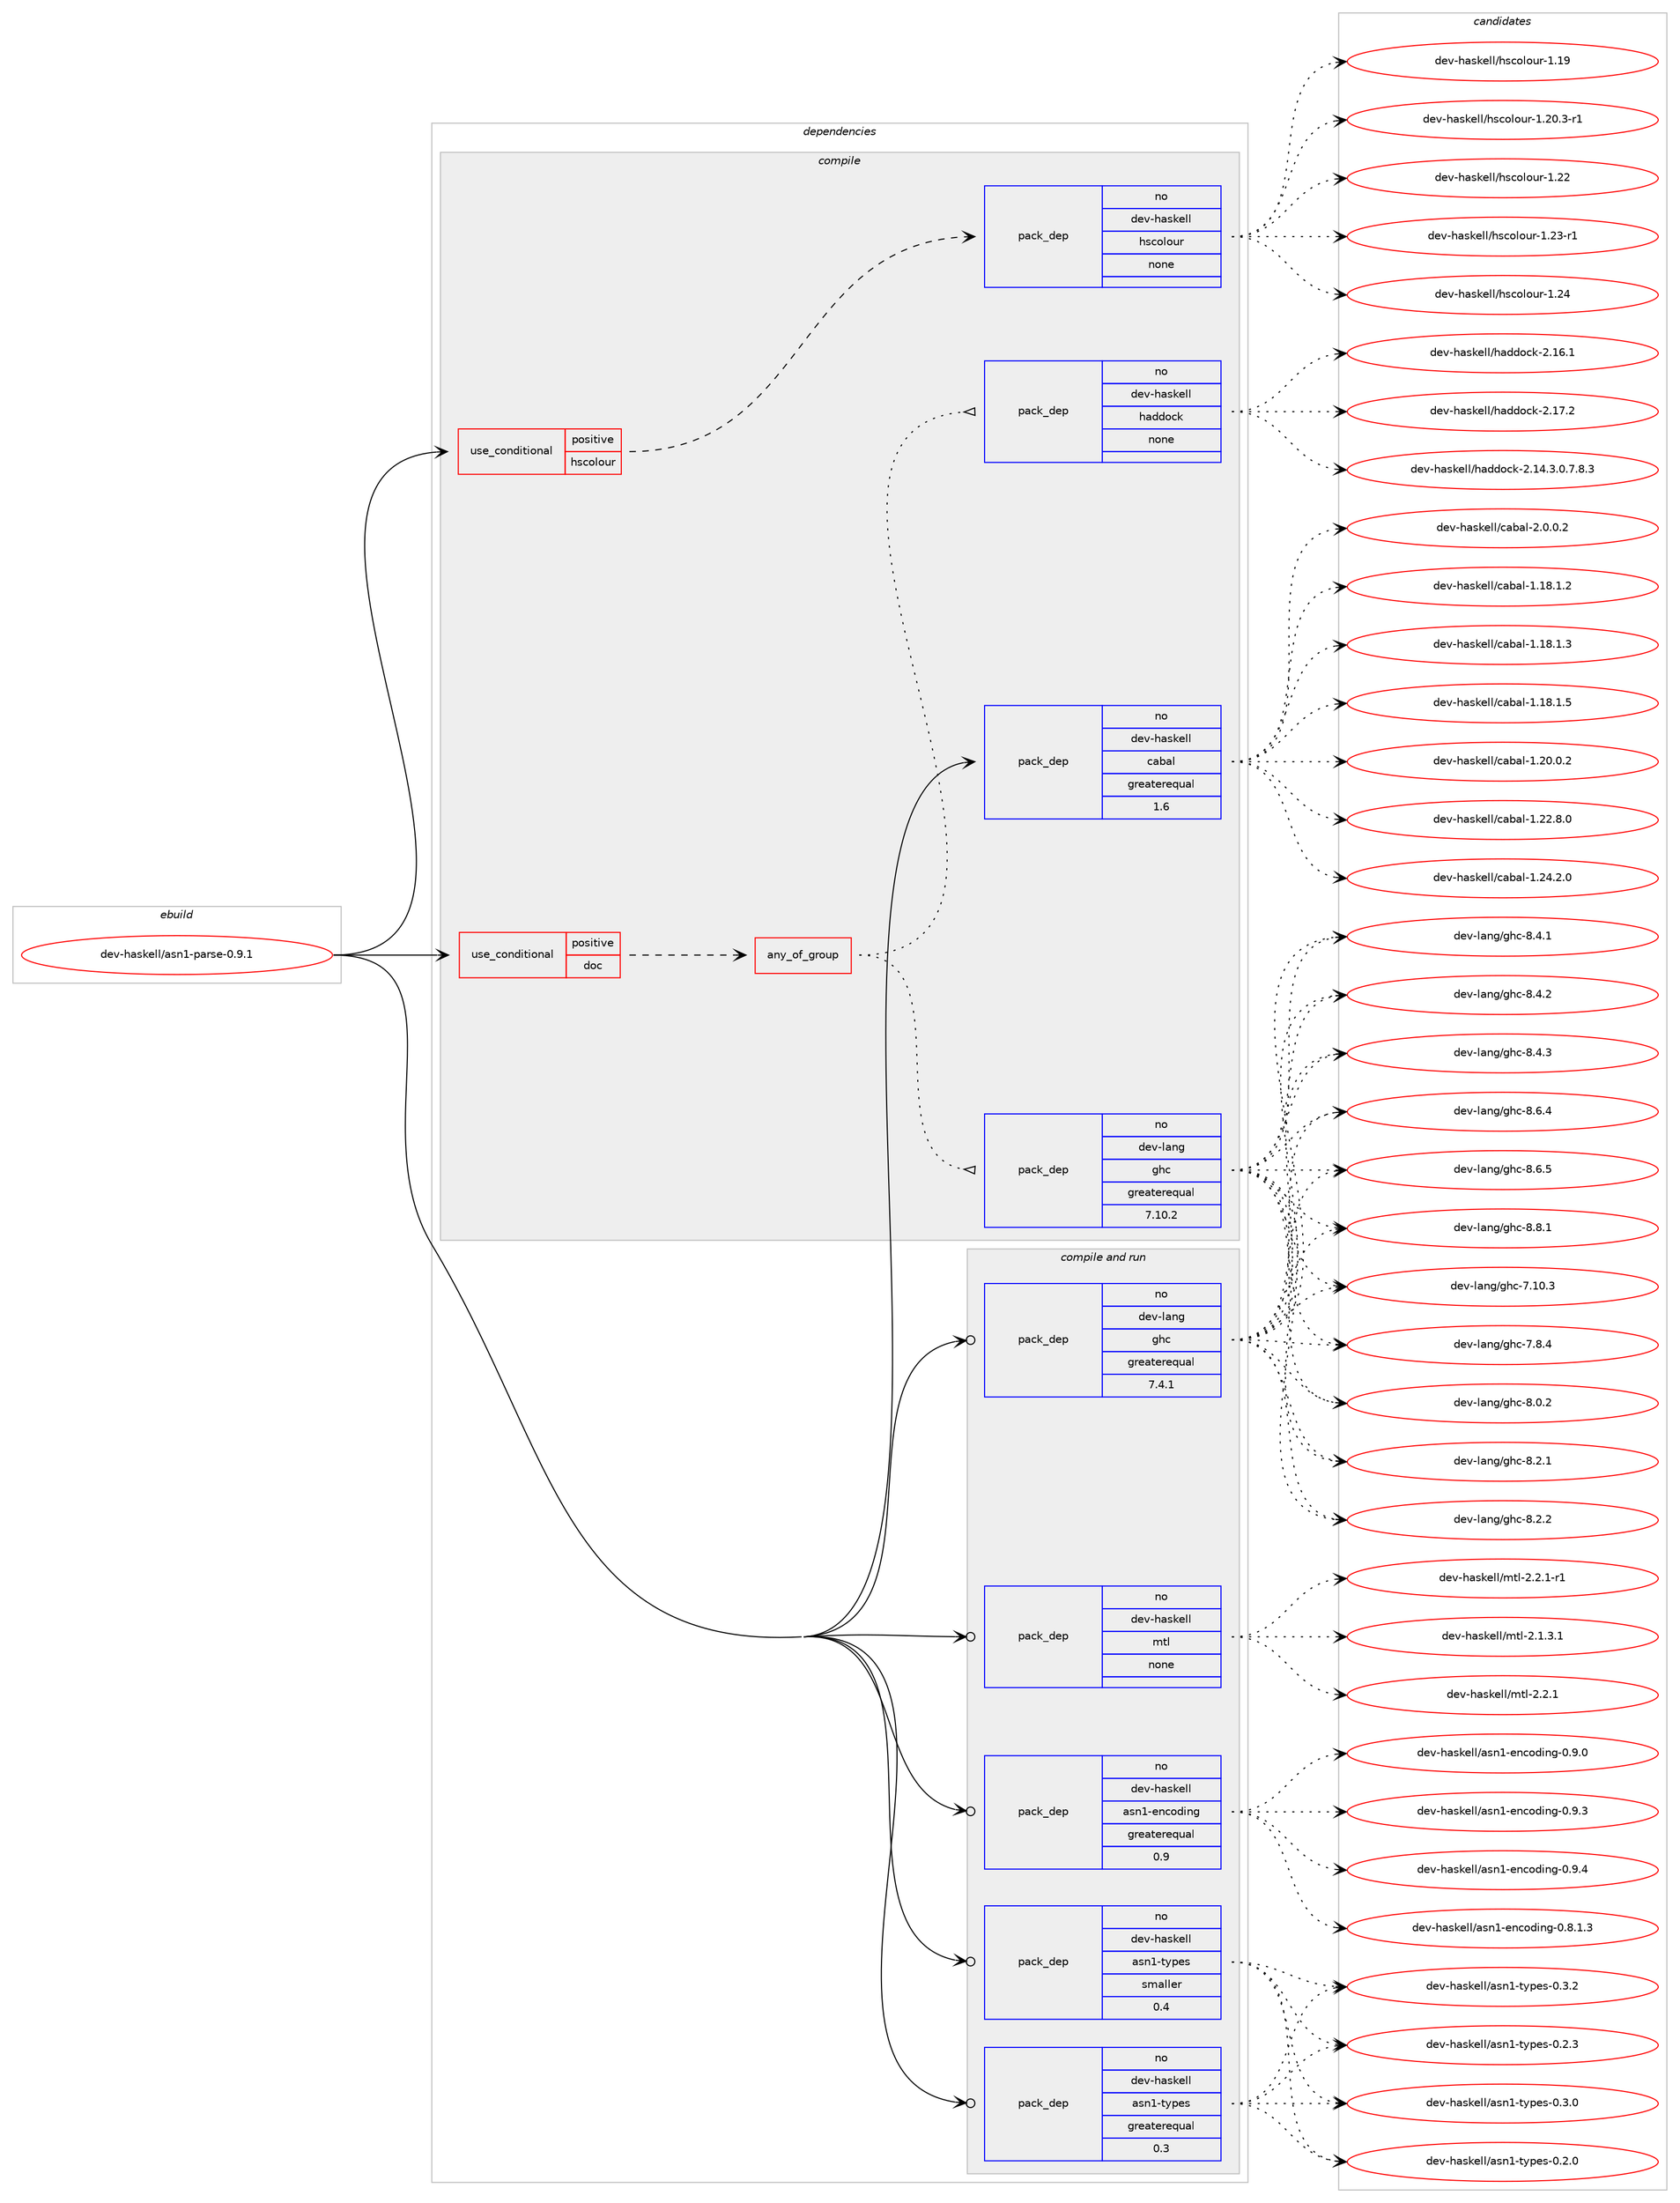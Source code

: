 digraph prolog {

# *************
# Graph options
# *************

newrank=true;
concentrate=true;
compound=true;
graph [rankdir=LR,fontname=Helvetica,fontsize=10,ranksep=1.5];#, ranksep=2.5, nodesep=0.2];
edge  [arrowhead=vee];
node  [fontname=Helvetica,fontsize=10];

# **********
# The ebuild
# **********

subgraph cluster_leftcol {
color=gray;
rank=same;
label=<<i>ebuild</i>>;
id [label="dev-haskell/asn1-parse-0.9.1", color=red, width=4, href="../dev-haskell/asn1-parse-0.9.1.svg"];
}

# ****************
# The dependencies
# ****************

subgraph cluster_midcol {
color=gray;
label=<<i>dependencies</i>>;
subgraph cluster_compile {
fillcolor="#eeeeee";
style=filled;
label=<<i>compile</i>>;
subgraph cond124731 {
dependency526309 [label=<<TABLE BORDER="0" CELLBORDER="1" CELLSPACING="0" CELLPADDING="4"><TR><TD ROWSPAN="3" CELLPADDING="10">use_conditional</TD></TR><TR><TD>positive</TD></TR><TR><TD>doc</TD></TR></TABLE>>, shape=none, color=red];
subgraph any9479 {
dependency526310 [label=<<TABLE BORDER="0" CELLBORDER="1" CELLSPACING="0" CELLPADDING="4"><TR><TD CELLPADDING="10">any_of_group</TD></TR></TABLE>>, shape=none, color=red];subgraph pack391742 {
dependency526311 [label=<<TABLE BORDER="0" CELLBORDER="1" CELLSPACING="0" CELLPADDING="4" WIDTH="220"><TR><TD ROWSPAN="6" CELLPADDING="30">pack_dep</TD></TR><TR><TD WIDTH="110">no</TD></TR><TR><TD>dev-haskell</TD></TR><TR><TD>haddock</TD></TR><TR><TD>none</TD></TR><TR><TD></TD></TR></TABLE>>, shape=none, color=blue];
}
dependency526310:e -> dependency526311:w [weight=20,style="dotted",arrowhead="oinv"];
subgraph pack391743 {
dependency526312 [label=<<TABLE BORDER="0" CELLBORDER="1" CELLSPACING="0" CELLPADDING="4" WIDTH="220"><TR><TD ROWSPAN="6" CELLPADDING="30">pack_dep</TD></TR><TR><TD WIDTH="110">no</TD></TR><TR><TD>dev-lang</TD></TR><TR><TD>ghc</TD></TR><TR><TD>greaterequal</TD></TR><TR><TD>7.10.2</TD></TR></TABLE>>, shape=none, color=blue];
}
dependency526310:e -> dependency526312:w [weight=20,style="dotted",arrowhead="oinv"];
}
dependency526309:e -> dependency526310:w [weight=20,style="dashed",arrowhead="vee"];
}
id:e -> dependency526309:w [weight=20,style="solid",arrowhead="vee"];
subgraph cond124732 {
dependency526313 [label=<<TABLE BORDER="0" CELLBORDER="1" CELLSPACING="0" CELLPADDING="4"><TR><TD ROWSPAN="3" CELLPADDING="10">use_conditional</TD></TR><TR><TD>positive</TD></TR><TR><TD>hscolour</TD></TR></TABLE>>, shape=none, color=red];
subgraph pack391744 {
dependency526314 [label=<<TABLE BORDER="0" CELLBORDER="1" CELLSPACING="0" CELLPADDING="4" WIDTH="220"><TR><TD ROWSPAN="6" CELLPADDING="30">pack_dep</TD></TR><TR><TD WIDTH="110">no</TD></TR><TR><TD>dev-haskell</TD></TR><TR><TD>hscolour</TD></TR><TR><TD>none</TD></TR><TR><TD></TD></TR></TABLE>>, shape=none, color=blue];
}
dependency526313:e -> dependency526314:w [weight=20,style="dashed",arrowhead="vee"];
}
id:e -> dependency526313:w [weight=20,style="solid",arrowhead="vee"];
subgraph pack391745 {
dependency526315 [label=<<TABLE BORDER="0" CELLBORDER="1" CELLSPACING="0" CELLPADDING="4" WIDTH="220"><TR><TD ROWSPAN="6" CELLPADDING="30">pack_dep</TD></TR><TR><TD WIDTH="110">no</TD></TR><TR><TD>dev-haskell</TD></TR><TR><TD>cabal</TD></TR><TR><TD>greaterequal</TD></TR><TR><TD>1.6</TD></TR></TABLE>>, shape=none, color=blue];
}
id:e -> dependency526315:w [weight=20,style="solid",arrowhead="vee"];
}
subgraph cluster_compileandrun {
fillcolor="#eeeeee";
style=filled;
label=<<i>compile and run</i>>;
subgraph pack391746 {
dependency526316 [label=<<TABLE BORDER="0" CELLBORDER="1" CELLSPACING="0" CELLPADDING="4" WIDTH="220"><TR><TD ROWSPAN="6" CELLPADDING="30">pack_dep</TD></TR><TR><TD WIDTH="110">no</TD></TR><TR><TD>dev-haskell</TD></TR><TR><TD>asn1-encoding</TD></TR><TR><TD>greaterequal</TD></TR><TR><TD>0.9</TD></TR></TABLE>>, shape=none, color=blue];
}
id:e -> dependency526316:w [weight=20,style="solid",arrowhead="odotvee"];
subgraph pack391747 {
dependency526317 [label=<<TABLE BORDER="0" CELLBORDER="1" CELLSPACING="0" CELLPADDING="4" WIDTH="220"><TR><TD ROWSPAN="6" CELLPADDING="30">pack_dep</TD></TR><TR><TD WIDTH="110">no</TD></TR><TR><TD>dev-haskell</TD></TR><TR><TD>asn1-types</TD></TR><TR><TD>greaterequal</TD></TR><TR><TD>0.3</TD></TR></TABLE>>, shape=none, color=blue];
}
id:e -> dependency526317:w [weight=20,style="solid",arrowhead="odotvee"];
subgraph pack391748 {
dependency526318 [label=<<TABLE BORDER="0" CELLBORDER="1" CELLSPACING="0" CELLPADDING="4" WIDTH="220"><TR><TD ROWSPAN="6" CELLPADDING="30">pack_dep</TD></TR><TR><TD WIDTH="110">no</TD></TR><TR><TD>dev-haskell</TD></TR><TR><TD>asn1-types</TD></TR><TR><TD>smaller</TD></TR><TR><TD>0.4</TD></TR></TABLE>>, shape=none, color=blue];
}
id:e -> dependency526318:w [weight=20,style="solid",arrowhead="odotvee"];
subgraph pack391749 {
dependency526319 [label=<<TABLE BORDER="0" CELLBORDER="1" CELLSPACING="0" CELLPADDING="4" WIDTH="220"><TR><TD ROWSPAN="6" CELLPADDING="30">pack_dep</TD></TR><TR><TD WIDTH="110">no</TD></TR><TR><TD>dev-haskell</TD></TR><TR><TD>mtl</TD></TR><TR><TD>none</TD></TR><TR><TD></TD></TR></TABLE>>, shape=none, color=blue];
}
id:e -> dependency526319:w [weight=20,style="solid",arrowhead="odotvee"];
subgraph pack391750 {
dependency526320 [label=<<TABLE BORDER="0" CELLBORDER="1" CELLSPACING="0" CELLPADDING="4" WIDTH="220"><TR><TD ROWSPAN="6" CELLPADDING="30">pack_dep</TD></TR><TR><TD WIDTH="110">no</TD></TR><TR><TD>dev-lang</TD></TR><TR><TD>ghc</TD></TR><TR><TD>greaterequal</TD></TR><TR><TD>7.4.1</TD></TR></TABLE>>, shape=none, color=blue];
}
id:e -> dependency526320:w [weight=20,style="solid",arrowhead="odotvee"];
}
subgraph cluster_run {
fillcolor="#eeeeee";
style=filled;
label=<<i>run</i>>;
}
}

# **************
# The candidates
# **************

subgraph cluster_choices {
rank=same;
color=gray;
label=<<i>candidates</i>>;

subgraph choice391742 {
color=black;
nodesep=1;
choice1001011184510497115107101108108471049710010011199107455046495246514648465546564651 [label="dev-haskell/haddock-2.14.3.0.7.8.3", color=red, width=4,href="../dev-haskell/haddock-2.14.3.0.7.8.3.svg"];
choice100101118451049711510710110810847104971001001119910745504649544649 [label="dev-haskell/haddock-2.16.1", color=red, width=4,href="../dev-haskell/haddock-2.16.1.svg"];
choice100101118451049711510710110810847104971001001119910745504649554650 [label="dev-haskell/haddock-2.17.2", color=red, width=4,href="../dev-haskell/haddock-2.17.2.svg"];
dependency526311:e -> choice1001011184510497115107101108108471049710010011199107455046495246514648465546564651:w [style=dotted,weight="100"];
dependency526311:e -> choice100101118451049711510710110810847104971001001119910745504649544649:w [style=dotted,weight="100"];
dependency526311:e -> choice100101118451049711510710110810847104971001001119910745504649554650:w [style=dotted,weight="100"];
}
subgraph choice391743 {
color=black;
nodesep=1;
choice1001011184510897110103471031049945554649484651 [label="dev-lang/ghc-7.10.3", color=red, width=4,href="../dev-lang/ghc-7.10.3.svg"];
choice10010111845108971101034710310499455546564652 [label="dev-lang/ghc-7.8.4", color=red, width=4,href="../dev-lang/ghc-7.8.4.svg"];
choice10010111845108971101034710310499455646484650 [label="dev-lang/ghc-8.0.2", color=red, width=4,href="../dev-lang/ghc-8.0.2.svg"];
choice10010111845108971101034710310499455646504649 [label="dev-lang/ghc-8.2.1", color=red, width=4,href="../dev-lang/ghc-8.2.1.svg"];
choice10010111845108971101034710310499455646504650 [label="dev-lang/ghc-8.2.2", color=red, width=4,href="../dev-lang/ghc-8.2.2.svg"];
choice10010111845108971101034710310499455646524649 [label="dev-lang/ghc-8.4.1", color=red, width=4,href="../dev-lang/ghc-8.4.1.svg"];
choice10010111845108971101034710310499455646524650 [label="dev-lang/ghc-8.4.2", color=red, width=4,href="../dev-lang/ghc-8.4.2.svg"];
choice10010111845108971101034710310499455646524651 [label="dev-lang/ghc-8.4.3", color=red, width=4,href="../dev-lang/ghc-8.4.3.svg"];
choice10010111845108971101034710310499455646544652 [label="dev-lang/ghc-8.6.4", color=red, width=4,href="../dev-lang/ghc-8.6.4.svg"];
choice10010111845108971101034710310499455646544653 [label="dev-lang/ghc-8.6.5", color=red, width=4,href="../dev-lang/ghc-8.6.5.svg"];
choice10010111845108971101034710310499455646564649 [label="dev-lang/ghc-8.8.1", color=red, width=4,href="../dev-lang/ghc-8.8.1.svg"];
dependency526312:e -> choice1001011184510897110103471031049945554649484651:w [style=dotted,weight="100"];
dependency526312:e -> choice10010111845108971101034710310499455546564652:w [style=dotted,weight="100"];
dependency526312:e -> choice10010111845108971101034710310499455646484650:w [style=dotted,weight="100"];
dependency526312:e -> choice10010111845108971101034710310499455646504649:w [style=dotted,weight="100"];
dependency526312:e -> choice10010111845108971101034710310499455646504650:w [style=dotted,weight="100"];
dependency526312:e -> choice10010111845108971101034710310499455646524649:w [style=dotted,weight="100"];
dependency526312:e -> choice10010111845108971101034710310499455646524650:w [style=dotted,weight="100"];
dependency526312:e -> choice10010111845108971101034710310499455646524651:w [style=dotted,weight="100"];
dependency526312:e -> choice10010111845108971101034710310499455646544652:w [style=dotted,weight="100"];
dependency526312:e -> choice10010111845108971101034710310499455646544653:w [style=dotted,weight="100"];
dependency526312:e -> choice10010111845108971101034710310499455646564649:w [style=dotted,weight="100"];
}
subgraph choice391744 {
color=black;
nodesep=1;
choice100101118451049711510710110810847104115991111081111171144549464957 [label="dev-haskell/hscolour-1.19", color=red, width=4,href="../dev-haskell/hscolour-1.19.svg"];
choice10010111845104971151071011081084710411599111108111117114454946504846514511449 [label="dev-haskell/hscolour-1.20.3-r1", color=red, width=4,href="../dev-haskell/hscolour-1.20.3-r1.svg"];
choice100101118451049711510710110810847104115991111081111171144549465050 [label="dev-haskell/hscolour-1.22", color=red, width=4,href="../dev-haskell/hscolour-1.22.svg"];
choice1001011184510497115107101108108471041159911110811111711445494650514511449 [label="dev-haskell/hscolour-1.23-r1", color=red, width=4,href="../dev-haskell/hscolour-1.23-r1.svg"];
choice100101118451049711510710110810847104115991111081111171144549465052 [label="dev-haskell/hscolour-1.24", color=red, width=4,href="../dev-haskell/hscolour-1.24.svg"];
dependency526314:e -> choice100101118451049711510710110810847104115991111081111171144549464957:w [style=dotted,weight="100"];
dependency526314:e -> choice10010111845104971151071011081084710411599111108111117114454946504846514511449:w [style=dotted,weight="100"];
dependency526314:e -> choice100101118451049711510710110810847104115991111081111171144549465050:w [style=dotted,weight="100"];
dependency526314:e -> choice1001011184510497115107101108108471041159911110811111711445494650514511449:w [style=dotted,weight="100"];
dependency526314:e -> choice100101118451049711510710110810847104115991111081111171144549465052:w [style=dotted,weight="100"];
}
subgraph choice391745 {
color=black;
nodesep=1;
choice10010111845104971151071011081084799979897108454946495646494650 [label="dev-haskell/cabal-1.18.1.2", color=red, width=4,href="../dev-haskell/cabal-1.18.1.2.svg"];
choice10010111845104971151071011081084799979897108454946495646494651 [label="dev-haskell/cabal-1.18.1.3", color=red, width=4,href="../dev-haskell/cabal-1.18.1.3.svg"];
choice10010111845104971151071011081084799979897108454946495646494653 [label="dev-haskell/cabal-1.18.1.5", color=red, width=4,href="../dev-haskell/cabal-1.18.1.5.svg"];
choice10010111845104971151071011081084799979897108454946504846484650 [label="dev-haskell/cabal-1.20.0.2", color=red, width=4,href="../dev-haskell/cabal-1.20.0.2.svg"];
choice10010111845104971151071011081084799979897108454946505046564648 [label="dev-haskell/cabal-1.22.8.0", color=red, width=4,href="../dev-haskell/cabal-1.22.8.0.svg"];
choice10010111845104971151071011081084799979897108454946505246504648 [label="dev-haskell/cabal-1.24.2.0", color=red, width=4,href="../dev-haskell/cabal-1.24.2.0.svg"];
choice100101118451049711510710110810847999798971084550464846484650 [label="dev-haskell/cabal-2.0.0.2", color=red, width=4,href="../dev-haskell/cabal-2.0.0.2.svg"];
dependency526315:e -> choice10010111845104971151071011081084799979897108454946495646494650:w [style=dotted,weight="100"];
dependency526315:e -> choice10010111845104971151071011081084799979897108454946495646494651:w [style=dotted,weight="100"];
dependency526315:e -> choice10010111845104971151071011081084799979897108454946495646494653:w [style=dotted,weight="100"];
dependency526315:e -> choice10010111845104971151071011081084799979897108454946504846484650:w [style=dotted,weight="100"];
dependency526315:e -> choice10010111845104971151071011081084799979897108454946505046564648:w [style=dotted,weight="100"];
dependency526315:e -> choice10010111845104971151071011081084799979897108454946505246504648:w [style=dotted,weight="100"];
dependency526315:e -> choice100101118451049711510710110810847999798971084550464846484650:w [style=dotted,weight="100"];
}
subgraph choice391746 {
color=black;
nodesep=1;
choice100101118451049711510710110810847971151104945101110991111001051101034548465646494651 [label="dev-haskell/asn1-encoding-0.8.1.3", color=red, width=4,href="../dev-haskell/asn1-encoding-0.8.1.3.svg"];
choice10010111845104971151071011081084797115110494510111099111100105110103454846574648 [label="dev-haskell/asn1-encoding-0.9.0", color=red, width=4,href="../dev-haskell/asn1-encoding-0.9.0.svg"];
choice10010111845104971151071011081084797115110494510111099111100105110103454846574651 [label="dev-haskell/asn1-encoding-0.9.3", color=red, width=4,href="../dev-haskell/asn1-encoding-0.9.3.svg"];
choice10010111845104971151071011081084797115110494510111099111100105110103454846574652 [label="dev-haskell/asn1-encoding-0.9.4", color=red, width=4,href="../dev-haskell/asn1-encoding-0.9.4.svg"];
dependency526316:e -> choice100101118451049711510710110810847971151104945101110991111001051101034548465646494651:w [style=dotted,weight="100"];
dependency526316:e -> choice10010111845104971151071011081084797115110494510111099111100105110103454846574648:w [style=dotted,weight="100"];
dependency526316:e -> choice10010111845104971151071011081084797115110494510111099111100105110103454846574651:w [style=dotted,weight="100"];
dependency526316:e -> choice10010111845104971151071011081084797115110494510111099111100105110103454846574652:w [style=dotted,weight="100"];
}
subgraph choice391747 {
color=black;
nodesep=1;
choice100101118451049711510710110810847971151104945116121112101115454846504648 [label="dev-haskell/asn1-types-0.2.0", color=red, width=4,href="../dev-haskell/asn1-types-0.2.0.svg"];
choice100101118451049711510710110810847971151104945116121112101115454846504651 [label="dev-haskell/asn1-types-0.2.3", color=red, width=4,href="../dev-haskell/asn1-types-0.2.3.svg"];
choice100101118451049711510710110810847971151104945116121112101115454846514648 [label="dev-haskell/asn1-types-0.3.0", color=red, width=4,href="../dev-haskell/asn1-types-0.3.0.svg"];
choice100101118451049711510710110810847971151104945116121112101115454846514650 [label="dev-haskell/asn1-types-0.3.2", color=red, width=4,href="../dev-haskell/asn1-types-0.3.2.svg"];
dependency526317:e -> choice100101118451049711510710110810847971151104945116121112101115454846504648:w [style=dotted,weight="100"];
dependency526317:e -> choice100101118451049711510710110810847971151104945116121112101115454846504651:w [style=dotted,weight="100"];
dependency526317:e -> choice100101118451049711510710110810847971151104945116121112101115454846514648:w [style=dotted,weight="100"];
dependency526317:e -> choice100101118451049711510710110810847971151104945116121112101115454846514650:w [style=dotted,weight="100"];
}
subgraph choice391748 {
color=black;
nodesep=1;
choice100101118451049711510710110810847971151104945116121112101115454846504648 [label="dev-haskell/asn1-types-0.2.0", color=red, width=4,href="../dev-haskell/asn1-types-0.2.0.svg"];
choice100101118451049711510710110810847971151104945116121112101115454846504651 [label="dev-haskell/asn1-types-0.2.3", color=red, width=4,href="../dev-haskell/asn1-types-0.2.3.svg"];
choice100101118451049711510710110810847971151104945116121112101115454846514648 [label="dev-haskell/asn1-types-0.3.0", color=red, width=4,href="../dev-haskell/asn1-types-0.3.0.svg"];
choice100101118451049711510710110810847971151104945116121112101115454846514650 [label="dev-haskell/asn1-types-0.3.2", color=red, width=4,href="../dev-haskell/asn1-types-0.3.2.svg"];
dependency526318:e -> choice100101118451049711510710110810847971151104945116121112101115454846504648:w [style=dotted,weight="100"];
dependency526318:e -> choice100101118451049711510710110810847971151104945116121112101115454846504651:w [style=dotted,weight="100"];
dependency526318:e -> choice100101118451049711510710110810847971151104945116121112101115454846514648:w [style=dotted,weight="100"];
dependency526318:e -> choice100101118451049711510710110810847971151104945116121112101115454846514650:w [style=dotted,weight="100"];
}
subgraph choice391749 {
color=black;
nodesep=1;
choice1001011184510497115107101108108471091161084550464946514649 [label="dev-haskell/mtl-2.1.3.1", color=red, width=4,href="../dev-haskell/mtl-2.1.3.1.svg"];
choice100101118451049711510710110810847109116108455046504649 [label="dev-haskell/mtl-2.2.1", color=red, width=4,href="../dev-haskell/mtl-2.2.1.svg"];
choice1001011184510497115107101108108471091161084550465046494511449 [label="dev-haskell/mtl-2.2.1-r1", color=red, width=4,href="../dev-haskell/mtl-2.2.1-r1.svg"];
dependency526319:e -> choice1001011184510497115107101108108471091161084550464946514649:w [style=dotted,weight="100"];
dependency526319:e -> choice100101118451049711510710110810847109116108455046504649:w [style=dotted,weight="100"];
dependency526319:e -> choice1001011184510497115107101108108471091161084550465046494511449:w [style=dotted,weight="100"];
}
subgraph choice391750 {
color=black;
nodesep=1;
choice1001011184510897110103471031049945554649484651 [label="dev-lang/ghc-7.10.3", color=red, width=4,href="../dev-lang/ghc-7.10.3.svg"];
choice10010111845108971101034710310499455546564652 [label="dev-lang/ghc-7.8.4", color=red, width=4,href="../dev-lang/ghc-7.8.4.svg"];
choice10010111845108971101034710310499455646484650 [label="dev-lang/ghc-8.0.2", color=red, width=4,href="../dev-lang/ghc-8.0.2.svg"];
choice10010111845108971101034710310499455646504649 [label="dev-lang/ghc-8.2.1", color=red, width=4,href="../dev-lang/ghc-8.2.1.svg"];
choice10010111845108971101034710310499455646504650 [label="dev-lang/ghc-8.2.2", color=red, width=4,href="../dev-lang/ghc-8.2.2.svg"];
choice10010111845108971101034710310499455646524649 [label="dev-lang/ghc-8.4.1", color=red, width=4,href="../dev-lang/ghc-8.4.1.svg"];
choice10010111845108971101034710310499455646524650 [label="dev-lang/ghc-8.4.2", color=red, width=4,href="../dev-lang/ghc-8.4.2.svg"];
choice10010111845108971101034710310499455646524651 [label="dev-lang/ghc-8.4.3", color=red, width=4,href="../dev-lang/ghc-8.4.3.svg"];
choice10010111845108971101034710310499455646544652 [label="dev-lang/ghc-8.6.4", color=red, width=4,href="../dev-lang/ghc-8.6.4.svg"];
choice10010111845108971101034710310499455646544653 [label="dev-lang/ghc-8.6.5", color=red, width=4,href="../dev-lang/ghc-8.6.5.svg"];
choice10010111845108971101034710310499455646564649 [label="dev-lang/ghc-8.8.1", color=red, width=4,href="../dev-lang/ghc-8.8.1.svg"];
dependency526320:e -> choice1001011184510897110103471031049945554649484651:w [style=dotted,weight="100"];
dependency526320:e -> choice10010111845108971101034710310499455546564652:w [style=dotted,weight="100"];
dependency526320:e -> choice10010111845108971101034710310499455646484650:w [style=dotted,weight="100"];
dependency526320:e -> choice10010111845108971101034710310499455646504649:w [style=dotted,weight="100"];
dependency526320:e -> choice10010111845108971101034710310499455646504650:w [style=dotted,weight="100"];
dependency526320:e -> choice10010111845108971101034710310499455646524649:w [style=dotted,weight="100"];
dependency526320:e -> choice10010111845108971101034710310499455646524650:w [style=dotted,weight="100"];
dependency526320:e -> choice10010111845108971101034710310499455646524651:w [style=dotted,weight="100"];
dependency526320:e -> choice10010111845108971101034710310499455646544652:w [style=dotted,weight="100"];
dependency526320:e -> choice10010111845108971101034710310499455646544653:w [style=dotted,weight="100"];
dependency526320:e -> choice10010111845108971101034710310499455646564649:w [style=dotted,weight="100"];
}
}

}
